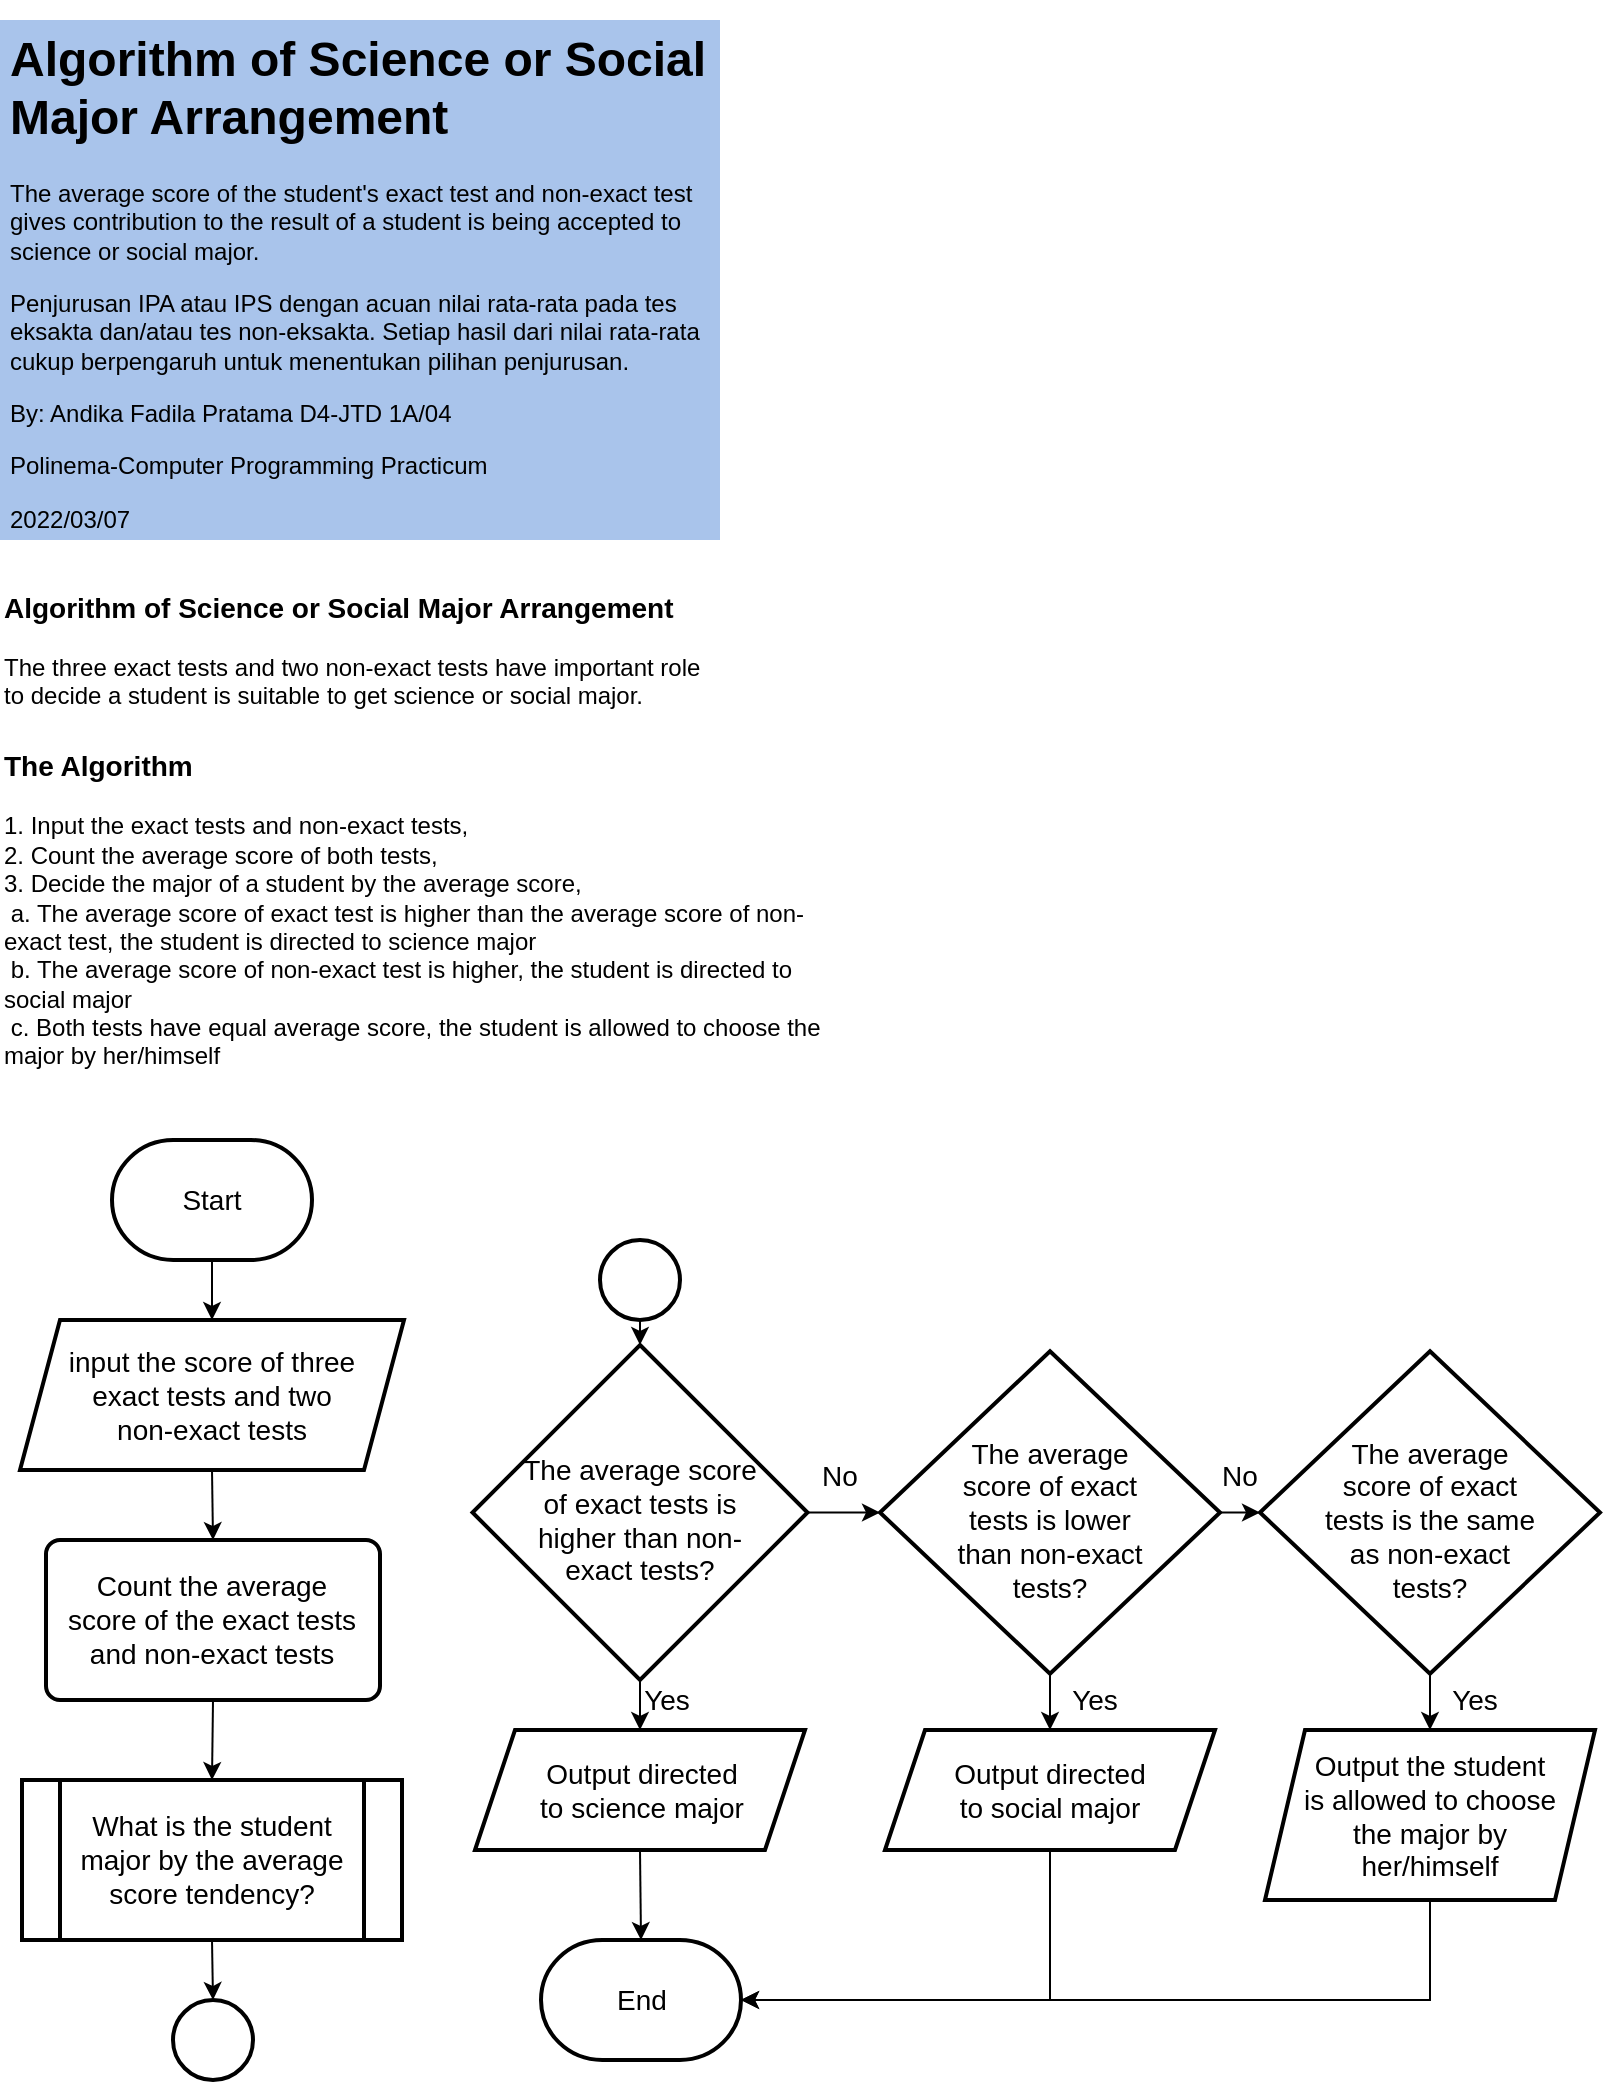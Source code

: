 <mxfile version="16.6.6" type="github">
  <diagram id="y8m480E8AWF9mSjOlCLx" name="Page-1">
    <mxGraphModel dx="723" dy="390" grid="1" gridSize="10" guides="1" tooltips="1" connect="1" arrows="1" fold="1" page="1" pageScale="1" pageWidth="850" pageHeight="1100" math="0" shadow="0">
      <root>
        <mxCell id="0" />
        <mxCell id="1" parent="0" />
        <mxCell id="EQCuyr0gUEPZYGNhDmS0-42" value="" style="shape=parallelogram;perimeter=parallelogramPerimeter;whiteSpace=wrap;html=1;fixedSize=1;fontSize=14;strokeWidth=2;fillColor=none;" vertex="1" parent="1">
          <mxGeometry x="277.5" y="895" width="165" height="60" as="geometry" />
        </mxCell>
        <mxCell id="EQCuyr0gUEPZYGNhDmS0-22" value="" style="shape=process;whiteSpace=wrap;html=1;backgroundOutline=1;fontSize=14;strokeWidth=2;fillColor=none;" vertex="1" parent="1">
          <mxGeometry x="51" y="920" width="190" height="80" as="geometry" />
        </mxCell>
        <mxCell id="EQCuyr0gUEPZYGNhDmS0-20" value="" style="strokeWidth=2;html=1;shape=mxgraph.flowchart.decision;whiteSpace=wrap;fontSize=14;fillColor=none;" vertex="1" parent="1">
          <mxGeometry x="276.25" y="702.5" width="167.5" height="167.5" as="geometry" />
        </mxCell>
        <mxCell id="EQCuyr0gUEPZYGNhDmS0-1" value="&lt;h1&gt;Algorithm of Science or Social Major Arrangement&lt;br&gt;&lt;/h1&gt;&lt;p&gt;The average score of the student&#39;s exact test and non-exact test gives contribution to the result of a student is being accepted to science or social major.&lt;br&gt;&lt;/p&gt;&lt;p&gt;Penjurusan IPA atau IPS dengan acuan nilai rata-rata pada tes eksakta dan/atau tes non-eksakta. Setiap hasil dari nilai rata-rata cukup berpengaruh untuk menentukan pilihan penjurusan.&lt;/p&gt;&lt;p&gt;By: Andika Fadila Pratama D4-JTD 1A/04&lt;/p&gt;&lt;p&gt;Polinema-Computer Programming Practicum&lt;/p&gt;&lt;p&gt;2022/03/07&lt;br&gt;&lt;/p&gt;" style="text;html=1;strokeColor=none;fillColor=#A9C4EB;spacing=5;spacingTop=-20;whiteSpace=wrap;overflow=hidden;rounded=0;" vertex="1" parent="1">
          <mxGeometry x="40" y="40" width="360" height="260" as="geometry" />
        </mxCell>
        <mxCell id="EQCuyr0gUEPZYGNhDmS0-2" value="&lt;div align=&quot;left&quot;&gt;&lt;font size=&quot;1&quot;&gt;&lt;b style=&quot;font-size: 14px&quot;&gt;Algorithm of Science or Social Major Arrangement&lt;/b&gt;&lt;/font&gt;&lt;/div&gt;&lt;div align=&quot;left&quot;&gt;&lt;b&gt;&lt;br&gt;&lt;/b&gt;&lt;/div&gt;&lt;div align=&quot;left&quot;&gt;The three exact tests and two non-exact tests have important role to decide a student is suitable to get science or social major.&lt;br&gt;&lt;/div&gt;" style="text;html=1;strokeColor=none;fillColor=none;align=left;verticalAlign=middle;whiteSpace=wrap;rounded=0;" vertex="1" parent="1">
          <mxGeometry x="40" y="320" width="360" height="70" as="geometry" />
        </mxCell>
        <mxCell id="EQCuyr0gUEPZYGNhDmS0-3" value="&lt;div style=&quot;font-size: 12px&quot; align=&quot;left&quot;&gt;&lt;font size=&quot;1&quot;&gt;&lt;b&gt;&lt;font style=&quot;font-size: 14px&quot;&gt;The Algorithm&lt;/font&gt;&lt;/b&gt;&lt;/font&gt;&lt;/div&gt;&lt;div style=&quot;font-size: 12px&quot; align=&quot;left&quot;&gt;&lt;font style=&quot;font-size: 12px&quot;&gt;&lt;br&gt;&lt;/font&gt;&lt;/div&gt;&lt;div style=&quot;font-size: 12px&quot; align=&quot;left&quot;&gt;&lt;font style=&quot;font-size: 12px&quot;&gt;1. Input the exact tests and non-exact tests,&lt;/font&gt;&lt;/div&gt;&lt;div style=&quot;font-size: 12px&quot; align=&quot;left&quot;&gt;&lt;font style=&quot;font-size: 12px&quot;&gt;2. Count the average score of both tests,&lt;/font&gt;&lt;/div&gt;&lt;div style=&quot;font-size: 12px&quot; align=&quot;left&quot;&gt;&lt;font style=&quot;font-size: 12px&quot;&gt;3. Decide the major of a student by the average score,&lt;/font&gt;&lt;/div&gt;&lt;div style=&quot;font-size: 12px&quot; align=&quot;left&quot;&gt;&lt;font style=&quot;font-size: 12px&quot;&gt;&lt;span style=&quot;white-space: pre&quot;&gt;	&lt;/span&gt;a. The average score of exact test is higher than the average score of non-exact test, the student is directed to science major&lt;/font&gt;&lt;/div&gt;&lt;div style=&quot;font-size: 12px&quot; align=&quot;left&quot;&gt;&lt;font style=&quot;font-size: 12px&quot;&gt;&lt;span style=&quot;white-space: pre&quot;&gt;	&lt;/span&gt;b. The average score of non-exact test is higher, the student is directed to social major&lt;/font&gt;&lt;/div&gt;&lt;div style=&quot;font-size: 12px&quot; align=&quot;left&quot;&gt;&lt;font style=&quot;font-size: 12px&quot;&gt;&lt;span style=&quot;white-space: pre&quot;&gt;	&lt;/span&gt;c. Both tests have equal average score, the student is allowed to choose the major by her/himself&lt;br&gt;&lt;/font&gt;&lt;/div&gt;" style="text;html=1;strokeColor=none;fillColor=none;align=left;verticalAlign=middle;whiteSpace=wrap;rounded=0;fontSize=17;" vertex="1" parent="1">
          <mxGeometry x="40" y="400" width="430" height="170" as="geometry" />
        </mxCell>
        <mxCell id="EQCuyr0gUEPZYGNhDmS0-4" value="" style="strokeWidth=2;html=1;shape=mxgraph.flowchart.terminator;whiteSpace=wrap;fontSize=14;fillColor=none;" vertex="1" parent="1">
          <mxGeometry x="96" y="600" width="100" height="60" as="geometry" />
        </mxCell>
        <mxCell id="EQCuyr0gUEPZYGNhDmS0-5" value="Start" style="text;html=1;strokeColor=none;fillColor=none;align=center;verticalAlign=middle;whiteSpace=wrap;rounded=0;fontSize=14;" vertex="1" parent="1">
          <mxGeometry x="116" y="615" width="60" height="30" as="geometry" />
        </mxCell>
        <mxCell id="EQCuyr0gUEPZYGNhDmS0-8" value="" style="shape=parallelogram;perimeter=parallelogramPerimeter;whiteSpace=wrap;html=1;fixedSize=1;fontSize=14;fillColor=none;strokeWidth=2;" vertex="1" parent="1">
          <mxGeometry x="50" y="690" width="192" height="75" as="geometry" />
        </mxCell>
        <mxCell id="EQCuyr0gUEPZYGNhDmS0-9" value="" style="endArrow=classic;html=1;rounded=0;fontSize=14;exitX=0.5;exitY=1;exitDx=0;exitDy=0;exitPerimeter=0;entryX=0.5;entryY=0;entryDx=0;entryDy=0;" edge="1" parent="1" source="EQCuyr0gUEPZYGNhDmS0-4" target="EQCuyr0gUEPZYGNhDmS0-8">
          <mxGeometry width="50" height="50" relative="1" as="geometry">
            <mxPoint x="111" y="590" as="sourcePoint" />
            <mxPoint x="161" y="540" as="targetPoint" />
          </mxGeometry>
        </mxCell>
        <mxCell id="EQCuyr0gUEPZYGNhDmS0-10" value="input the score of three exact tests and two non-exact tests" style="text;html=1;strokeColor=none;fillColor=none;align=center;verticalAlign=middle;whiteSpace=wrap;rounded=0;fontSize=14;" vertex="1" parent="1">
          <mxGeometry x="71" y="702.5" width="150" height="50" as="geometry" />
        </mxCell>
        <mxCell id="EQCuyr0gUEPZYGNhDmS0-13" value="" style="endArrow=classic;html=1;rounded=0;fontSize=14;exitX=0.5;exitY=1;exitDx=0;exitDy=0;entryX=0.5;entryY=0;entryDx=0;entryDy=0;" edge="1" parent="1" source="EQCuyr0gUEPZYGNhDmS0-8" target="EQCuyr0gUEPZYGNhDmS0-15">
          <mxGeometry width="50" height="50" relative="1" as="geometry">
            <mxPoint x="111" y="650" as="sourcePoint" />
            <mxPoint x="251" y="790" as="targetPoint" />
          </mxGeometry>
        </mxCell>
        <mxCell id="EQCuyr0gUEPZYGNhDmS0-15" value="" style="rounded=1;whiteSpace=wrap;html=1;absoluteArcSize=1;arcSize=14;strokeWidth=2;fontSize=14;fillColor=none;" vertex="1" parent="1">
          <mxGeometry x="63" y="800" width="167" height="80" as="geometry" />
        </mxCell>
        <mxCell id="EQCuyr0gUEPZYGNhDmS0-16" value="What is the student major by the average score tendency?" style="text;html=1;strokeColor=none;fillColor=none;align=center;verticalAlign=middle;whiteSpace=wrap;rounded=0;fontSize=14;" vertex="1" parent="1">
          <mxGeometry x="71" y="935" width="150" height="50" as="geometry" />
        </mxCell>
        <mxCell id="EQCuyr0gUEPZYGNhDmS0-17" value="Count the average score of the exact tests and non-exact tests" style="text;html=1;strokeColor=none;fillColor=none;align=center;verticalAlign=middle;whiteSpace=wrap;rounded=0;fontSize=14;" vertex="1" parent="1">
          <mxGeometry x="71" y="825" width="150" height="30" as="geometry" />
        </mxCell>
        <mxCell id="EQCuyr0gUEPZYGNhDmS0-21" value="" style="endArrow=classic;html=1;rounded=0;fontSize=14;exitX=0.5;exitY=1;exitDx=0;exitDy=0;entryX=0.5;entryY=0;entryDx=0;entryDy=0;" edge="1" parent="1" source="EQCuyr0gUEPZYGNhDmS0-15" target="EQCuyr0gUEPZYGNhDmS0-22">
          <mxGeometry width="50" height="50" relative="1" as="geometry">
            <mxPoint x="111" y="900" as="sourcePoint" />
            <mxPoint x="171" y="900" as="targetPoint" />
          </mxGeometry>
        </mxCell>
        <mxCell id="EQCuyr0gUEPZYGNhDmS0-24" value="The average score of exact tests is higher than non-exact tests?" style="text;html=1;strokeColor=none;fillColor=none;align=center;verticalAlign=middle;whiteSpace=wrap;rounded=0;fontSize=14;" vertex="1" parent="1">
          <mxGeometry x="300" y="765" width="120" height="50" as="geometry" />
        </mxCell>
        <mxCell id="EQCuyr0gUEPZYGNhDmS0-25" value="" style="endArrow=classic;html=1;rounded=0;fontSize=14;exitX=0.5;exitY=1;exitDx=0;exitDy=0;exitPerimeter=0;entryX=0.5;entryY=0;entryDx=0;entryDy=0;" edge="1" parent="1" source="EQCuyr0gUEPZYGNhDmS0-20" target="EQCuyr0gUEPZYGNhDmS0-42">
          <mxGeometry width="50" height="50" relative="1" as="geometry">
            <mxPoint x="325" y="780" as="sourcePoint" />
            <mxPoint x="360.5" y="890" as="targetPoint" />
          </mxGeometry>
        </mxCell>
        <mxCell id="EQCuyr0gUEPZYGNhDmS0-27" value="Output directed to science major" style="text;html=1;strokeColor=none;fillColor=none;align=center;verticalAlign=middle;whiteSpace=wrap;rounded=0;fontSize=14;" vertex="1" parent="1">
          <mxGeometry x="305.5" y="910" width="110" height="30" as="geometry" />
        </mxCell>
        <mxCell id="EQCuyr0gUEPZYGNhDmS0-28" value="Yes" style="text;html=1;strokeColor=none;fillColor=none;align=center;verticalAlign=middle;whiteSpace=wrap;rounded=0;fontSize=14;" vertex="1" parent="1">
          <mxGeometry x="355.5" y="865" width="35" height="30" as="geometry" />
        </mxCell>
        <mxCell id="EQCuyr0gUEPZYGNhDmS0-29" value="" style="ellipse;whiteSpace=wrap;html=1;aspect=fixed;fontSize=14;strokeWidth=2;fillColor=none;" vertex="1" parent="1">
          <mxGeometry x="126.5" y="1030" width="40" height="40" as="geometry" />
        </mxCell>
        <mxCell id="EQCuyr0gUEPZYGNhDmS0-30" value="" style="endArrow=classic;html=1;rounded=0;fontSize=14;exitX=0.5;exitY=1;exitDx=0;exitDy=0;entryX=0.5;entryY=0;entryDx=0;entryDy=0;" edge="1" parent="1" source="EQCuyr0gUEPZYGNhDmS0-22" target="EQCuyr0gUEPZYGNhDmS0-29">
          <mxGeometry width="50" height="50" relative="1" as="geometry">
            <mxPoint x="290" y="900" as="sourcePoint" />
            <mxPoint x="340" y="850" as="targetPoint" />
          </mxGeometry>
        </mxCell>
        <mxCell id="EQCuyr0gUEPZYGNhDmS0-31" value="" style="ellipse;whiteSpace=wrap;html=1;aspect=fixed;fontSize=14;strokeWidth=2;fillColor=none;" vertex="1" parent="1">
          <mxGeometry x="340" y="650" width="40" height="40" as="geometry" />
        </mxCell>
        <mxCell id="EQCuyr0gUEPZYGNhDmS0-32" value="" style="endArrow=classic;html=1;rounded=0;fontSize=14;exitX=0.5;exitY=1;exitDx=0;exitDy=0;entryX=0.5;entryY=0;entryDx=0;entryDy=0;entryPerimeter=0;" edge="1" parent="1" source="EQCuyr0gUEPZYGNhDmS0-31" target="EQCuyr0gUEPZYGNhDmS0-20">
          <mxGeometry width="50" height="50" relative="1" as="geometry">
            <mxPoint x="290" y="830" as="sourcePoint" />
            <mxPoint x="310" y="710" as="targetPoint" />
          </mxGeometry>
        </mxCell>
        <mxCell id="EQCuyr0gUEPZYGNhDmS0-33" value="" style="strokeWidth=2;html=1;shape=mxgraph.flowchart.terminator;whiteSpace=wrap;fontSize=14;fillColor=none;" vertex="1" parent="1">
          <mxGeometry x="310.5" y="1000" width="100" height="60" as="geometry" />
        </mxCell>
        <mxCell id="EQCuyr0gUEPZYGNhDmS0-34" value="End" style="text;html=1;strokeColor=none;fillColor=none;align=center;verticalAlign=middle;whiteSpace=wrap;rounded=0;fontSize=14;" vertex="1" parent="1">
          <mxGeometry x="330.5" y="1015" width="60" height="30" as="geometry" />
        </mxCell>
        <mxCell id="EQCuyr0gUEPZYGNhDmS0-35" value="" style="endArrow=classic;html=1;rounded=0;fontSize=14;exitX=0.5;exitY=1;exitDx=0;exitDy=0;entryX=0.5;entryY=0;entryDx=0;entryDy=0;entryPerimeter=0;startArrow=none;" edge="1" parent="1" source="EQCuyr0gUEPZYGNhDmS0-42" target="EQCuyr0gUEPZYGNhDmS0-33">
          <mxGeometry width="50" height="50" relative="1" as="geometry">
            <mxPoint x="360.5" y="960" as="sourcePoint" />
            <mxPoint x="340" y="820" as="targetPoint" />
          </mxGeometry>
        </mxCell>
        <mxCell id="EQCuyr0gUEPZYGNhDmS0-36" value="" style="endArrow=classic;html=1;rounded=0;fontSize=14;exitX=1;exitY=0.5;exitDx=0;exitDy=0;exitPerimeter=0;entryX=0;entryY=0.5;entryDx=0;entryDy=0;entryPerimeter=0;" edge="1" parent="1" source="EQCuyr0gUEPZYGNhDmS0-20" target="EQCuyr0gUEPZYGNhDmS0-37">
          <mxGeometry width="50" height="50" relative="1" as="geometry">
            <mxPoint x="580" y="870" as="sourcePoint" />
            <mxPoint x="440" y="700" as="targetPoint" />
          </mxGeometry>
        </mxCell>
        <mxCell id="EQCuyr0gUEPZYGNhDmS0-37" value="" style="strokeWidth=2;html=1;shape=mxgraph.flowchart.decision;whiteSpace=wrap;fontSize=14;fillColor=none;" vertex="1" parent="1">
          <mxGeometry x="480" y="705.63" width="170" height="161.25" as="geometry" />
        </mxCell>
        <mxCell id="EQCuyr0gUEPZYGNhDmS0-39" value="The average score of exact tests is lower than non-exact tests?" style="text;html=1;strokeColor=none;fillColor=none;align=center;verticalAlign=middle;whiteSpace=wrap;rounded=0;fontSize=14;" vertex="1" parent="1">
          <mxGeometry x="510" y="747.5" width="110" height="85" as="geometry" />
        </mxCell>
        <mxCell id="EQCuyr0gUEPZYGNhDmS0-46" value="" style="shape=parallelogram;perimeter=parallelogramPerimeter;whiteSpace=wrap;html=1;fixedSize=1;fontSize=14;strokeWidth=2;fillColor=none;" vertex="1" parent="1">
          <mxGeometry x="482.5" y="895" width="165" height="60" as="geometry" />
        </mxCell>
        <mxCell id="EQCuyr0gUEPZYGNhDmS0-47" value="Output directed to social major" style="text;html=1;strokeColor=none;fillColor=none;align=center;verticalAlign=middle;whiteSpace=wrap;rounded=0;fontSize=14;" vertex="1" parent="1">
          <mxGeometry x="510" y="910" width="110" height="30" as="geometry" />
        </mxCell>
        <mxCell id="EQCuyr0gUEPZYGNhDmS0-48" value="" style="endArrow=classic;html=1;rounded=0;fontSize=14;exitX=0.5;exitY=1;exitDx=0;exitDy=0;entryX=1;entryY=0.5;entryDx=0;entryDy=0;entryPerimeter=0;" edge="1" parent="1" source="EQCuyr0gUEPZYGNhDmS0-46" target="EQCuyr0gUEPZYGNhDmS0-33">
          <mxGeometry width="50" height="50" relative="1" as="geometry">
            <mxPoint x="390" y="900" as="sourcePoint" />
            <mxPoint x="440" y="850" as="targetPoint" />
            <Array as="points">
              <mxPoint x="565" y="1030" />
            </Array>
          </mxGeometry>
        </mxCell>
        <mxCell id="EQCuyr0gUEPZYGNhDmS0-49" value="" style="strokeWidth=2;html=1;shape=mxgraph.flowchart.decision;whiteSpace=wrap;fontSize=14;fillColor=none;" vertex="1" parent="1">
          <mxGeometry x="670" y="705.62" width="170" height="161.25" as="geometry" />
        </mxCell>
        <mxCell id="EQCuyr0gUEPZYGNhDmS0-50" value="The average score of exact tests is the same as non-exact tests?" style="text;html=1;strokeColor=none;fillColor=none;align=center;verticalAlign=middle;whiteSpace=wrap;rounded=0;fontSize=14;" vertex="1" parent="1">
          <mxGeometry x="700" y="747.5" width="110" height="85" as="geometry" />
        </mxCell>
        <mxCell id="EQCuyr0gUEPZYGNhDmS0-51" value="" style="endArrow=classic;html=1;rounded=0;fontSize=14;exitX=1;exitY=0.5;exitDx=0;exitDy=0;exitPerimeter=0;entryX=0;entryY=0.5;entryDx=0;entryDy=0;entryPerimeter=0;" edge="1" parent="1" source="EQCuyr0gUEPZYGNhDmS0-37" target="EQCuyr0gUEPZYGNhDmS0-49">
          <mxGeometry width="50" height="50" relative="1" as="geometry">
            <mxPoint x="580" y="900" as="sourcePoint" />
            <mxPoint x="630" y="850" as="targetPoint" />
          </mxGeometry>
        </mxCell>
        <mxCell id="EQCuyr0gUEPZYGNhDmS0-52" value="No" style="text;html=1;strokeColor=none;fillColor=none;align=center;verticalAlign=middle;whiteSpace=wrap;rounded=0;fontSize=14;" vertex="1" parent="1">
          <mxGeometry x="630" y="752.5" width="60" height="30" as="geometry" />
        </mxCell>
        <mxCell id="EQCuyr0gUEPZYGNhDmS0-53" value="No" style="text;html=1;strokeColor=none;fillColor=none;align=center;verticalAlign=middle;whiteSpace=wrap;rounded=0;fontSize=14;" vertex="1" parent="1">
          <mxGeometry x="430" y="752.5" width="60" height="30" as="geometry" />
        </mxCell>
        <mxCell id="EQCuyr0gUEPZYGNhDmS0-56" value="" style="endArrow=classic;html=1;rounded=0;fontSize=14;exitX=0.5;exitY=1;exitDx=0;exitDy=0;exitPerimeter=0;entryX=0.5;entryY=0;entryDx=0;entryDy=0;" edge="1" parent="1" source="EQCuyr0gUEPZYGNhDmS0-37" target="EQCuyr0gUEPZYGNhDmS0-46">
          <mxGeometry width="50" height="50" relative="1" as="geometry">
            <mxPoint x="580" y="900" as="sourcePoint" />
            <mxPoint x="630" y="850" as="targetPoint" />
          </mxGeometry>
        </mxCell>
        <mxCell id="EQCuyr0gUEPZYGNhDmS0-57" value="" style="shape=parallelogram;perimeter=parallelogramPerimeter;whiteSpace=wrap;html=1;fixedSize=1;fontSize=14;strokeWidth=2;fillColor=none;" vertex="1" parent="1">
          <mxGeometry x="672.5" y="895" width="165" height="85" as="geometry" />
        </mxCell>
        <mxCell id="EQCuyr0gUEPZYGNhDmS0-58" value="Output the student is allowed to choose the major by her/himself" style="text;html=1;strokeColor=none;fillColor=none;align=center;verticalAlign=middle;whiteSpace=wrap;rounded=0;fontSize=14;" vertex="1" parent="1">
          <mxGeometry x="690" y="902.5" width="130" height="70" as="geometry" />
        </mxCell>
        <mxCell id="EQCuyr0gUEPZYGNhDmS0-59" value="" style="endArrow=classic;html=1;rounded=0;fontSize=14;exitX=0.5;exitY=1;exitDx=0;exitDy=0;exitPerimeter=0;entryX=0.5;entryY=0;entryDx=0;entryDy=0;" edge="1" parent="1" source="EQCuyr0gUEPZYGNhDmS0-49" target="EQCuyr0gUEPZYGNhDmS0-57">
          <mxGeometry width="50" height="50" relative="1" as="geometry">
            <mxPoint x="580" y="930" as="sourcePoint" />
            <mxPoint x="630" y="880" as="targetPoint" />
          </mxGeometry>
        </mxCell>
        <mxCell id="EQCuyr0gUEPZYGNhDmS0-60" value="Yes" style="text;html=1;strokeColor=none;fillColor=none;align=center;verticalAlign=middle;whiteSpace=wrap;rounded=0;fontSize=14;" vertex="1" parent="1">
          <mxGeometry x="570" y="865" width="35" height="30" as="geometry" />
        </mxCell>
        <mxCell id="EQCuyr0gUEPZYGNhDmS0-61" value="Yes" style="text;html=1;strokeColor=none;fillColor=none;align=center;verticalAlign=middle;whiteSpace=wrap;rounded=0;fontSize=14;" vertex="1" parent="1">
          <mxGeometry x="760" y="865" width="35" height="30" as="geometry" />
        </mxCell>
        <mxCell id="EQCuyr0gUEPZYGNhDmS0-62" value="" style="endArrow=classic;html=1;rounded=0;fontSize=14;exitX=0.5;exitY=1;exitDx=0;exitDy=0;entryX=1;entryY=0.5;entryDx=0;entryDy=0;entryPerimeter=0;" edge="1" parent="1" source="EQCuyr0gUEPZYGNhDmS0-57" target="EQCuyr0gUEPZYGNhDmS0-33">
          <mxGeometry width="50" height="50" relative="1" as="geometry">
            <mxPoint x="580" y="930" as="sourcePoint" />
            <mxPoint x="630" y="880" as="targetPoint" />
            <Array as="points">
              <mxPoint x="755" y="1030" />
            </Array>
          </mxGeometry>
        </mxCell>
      </root>
    </mxGraphModel>
  </diagram>
</mxfile>
